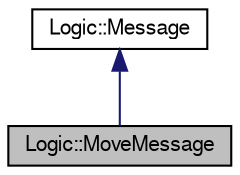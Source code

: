 digraph "Logic::MoveMessage"
{
  edge [fontname="FreeSans",fontsize="10",labelfontname="FreeSans",labelfontsize="10"];
  node [fontname="FreeSans",fontsize="10",shape=record];
  Node1 [label="Logic::MoveMessage",height=0.2,width=0.4,color="black", fillcolor="grey75", style="filled", fontcolor="black"];
  Node2 -> Node1 [dir="back",color="midnightblue",fontsize="10",style="solid",fontname="FreeSans"];
  Node2 [label="Logic::Message",height=0.2,width=0.4,color="black", fillcolor="white", style="filled",URL="$class_logic_1_1_message.html",tooltip="Contiene el tipo de datos de un mensaje. "];
}
